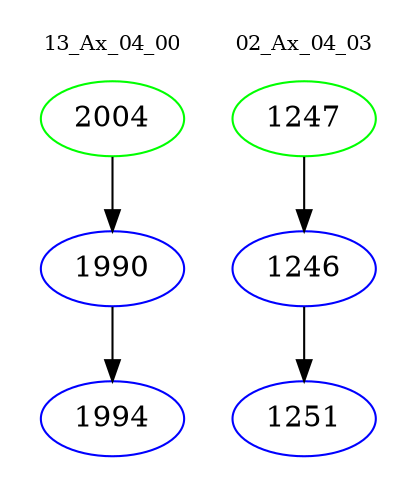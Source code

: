 digraph{
subgraph cluster_0 {
color = white
label = "13_Ax_04_00";
fontsize=10;
T0_2004 [label="2004", color="green"]
T0_2004 -> T0_1990 [color="black"]
T0_1990 [label="1990", color="blue"]
T0_1990 -> T0_1994 [color="black"]
T0_1994 [label="1994", color="blue"]
}
subgraph cluster_1 {
color = white
label = "02_Ax_04_03";
fontsize=10;
T1_1247 [label="1247", color="green"]
T1_1247 -> T1_1246 [color="black"]
T1_1246 [label="1246", color="blue"]
T1_1246 -> T1_1251 [color="black"]
T1_1251 [label="1251", color="blue"]
}
}
